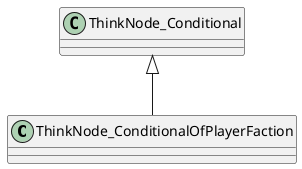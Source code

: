 @startuml
class ThinkNode_ConditionalOfPlayerFaction {
}
ThinkNode_Conditional <|-- ThinkNode_ConditionalOfPlayerFaction
@enduml
